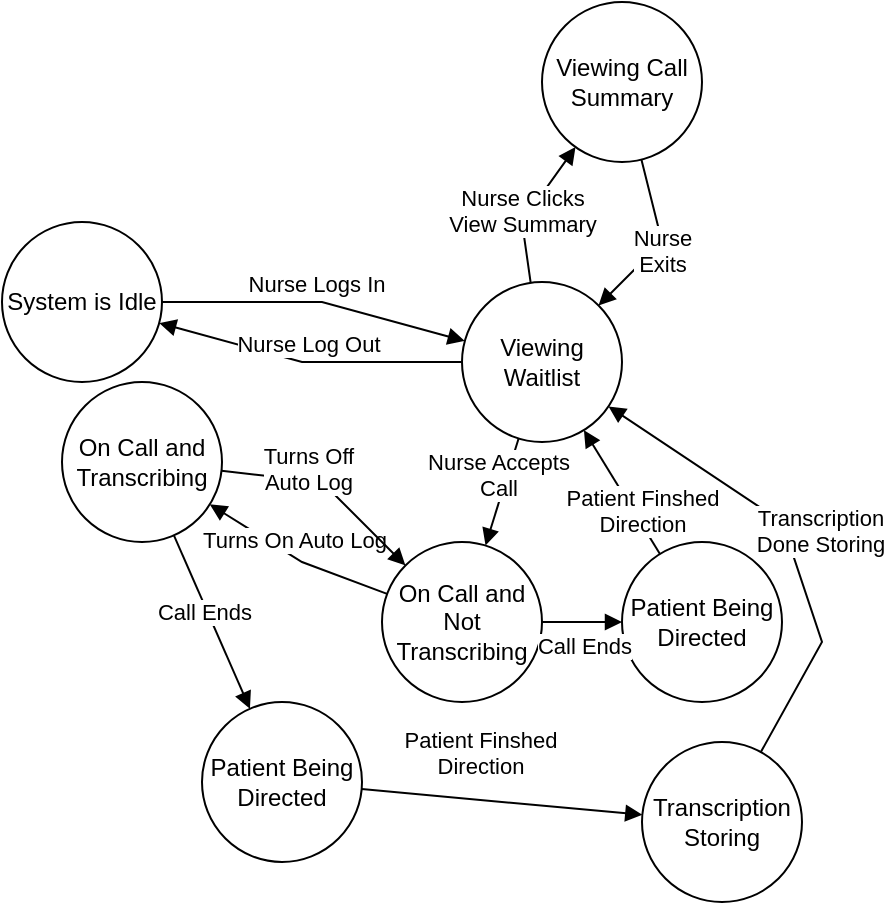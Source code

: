 <mxfile version="24.7.17">
  <diagram name="Page-1" id="sxiHabMewd0oX9gJ2LRB">
    <mxGraphModel dx="794" dy="420" grid="1" gridSize="10" guides="1" tooltips="1" connect="1" arrows="1" fold="1" page="1" pageScale="1" pageWidth="850" pageHeight="1100" math="0" shadow="0">
      <root>
        <mxCell id="0" />
        <mxCell id="1" parent="0" />
        <mxCell id="oJBBDkfFIxPI2WfVs7z5-1" value="System is Idle" style="ellipse;whiteSpace=wrap;html=1;aspect=fixed;" vertex="1" parent="1">
          <mxGeometry x="330" y="270" width="80" height="80" as="geometry" />
        </mxCell>
        <mxCell id="oJBBDkfFIxPI2WfVs7z5-3" value="Nurse Logs In" style="html=1;verticalAlign=bottom;endArrow=block;curved=0;rounded=0;" edge="1" parent="1" source="oJBBDkfFIxPI2WfVs7z5-1" target="oJBBDkfFIxPI2WfVs7z5-5">
          <mxGeometry width="80" relative="1" as="geometry">
            <mxPoint x="250" y="230" as="sourcePoint" />
            <mxPoint x="350" y="310" as="targetPoint" />
            <Array as="points">
              <mxPoint x="490" y="310" />
            </Array>
          </mxGeometry>
        </mxCell>
        <mxCell id="oJBBDkfFIxPI2WfVs7z5-4" value="Nurse Log Out" style="html=1;verticalAlign=bottom;endArrow=block;curved=0;rounded=0;" edge="1" parent="1" source="oJBBDkfFIxPI2WfVs7z5-5" target="oJBBDkfFIxPI2WfVs7z5-1">
          <mxGeometry width="80" relative="1" as="geometry">
            <mxPoint x="340.164" y="336.379" as="sourcePoint" />
            <mxPoint x="220" y="390" as="targetPoint" />
            <Array as="points">
              <mxPoint x="480" y="340" />
            </Array>
          </mxGeometry>
        </mxCell>
        <mxCell id="oJBBDkfFIxPI2WfVs7z5-5" value="Viewing Waitlist" style="ellipse;whiteSpace=wrap;html=1;aspect=fixed;" vertex="1" parent="1">
          <mxGeometry x="560" y="300" width="80" height="80" as="geometry" />
        </mxCell>
        <mxCell id="oJBBDkfFIxPI2WfVs7z5-8" value="On Call and Not Transcribing" style="ellipse;whiteSpace=wrap;html=1;aspect=fixed;" vertex="1" parent="1">
          <mxGeometry x="520" y="430" width="80" height="80" as="geometry" />
        </mxCell>
        <mxCell id="oJBBDkfFIxPI2WfVs7z5-9" value="Nurse Accepts&lt;div&gt;Call&lt;/div&gt;" style="html=1;verticalAlign=bottom;endArrow=block;curved=0;rounded=0;" edge="1" parent="1" source="oJBBDkfFIxPI2WfVs7z5-5" target="oJBBDkfFIxPI2WfVs7z5-8">
          <mxGeometry x="0.25" width="80" relative="1" as="geometry">
            <mxPoint x="540" y="410" as="sourcePoint" />
            <mxPoint x="620" y="410" as="targetPoint" />
            <Array as="points" />
            <mxPoint as="offset" />
          </mxGeometry>
        </mxCell>
        <mxCell id="oJBBDkfFIxPI2WfVs7z5-10" value="On Call and Transcribing" style="ellipse;whiteSpace=wrap;html=1;aspect=fixed;" vertex="1" parent="1">
          <mxGeometry x="360" y="350" width="80" height="80" as="geometry" />
        </mxCell>
        <mxCell id="oJBBDkfFIxPI2WfVs7z5-12" value="Viewing Call Summary" style="ellipse;whiteSpace=wrap;html=1;aspect=fixed;" vertex="1" parent="1">
          <mxGeometry x="600" y="160" width="80" height="80" as="geometry" />
        </mxCell>
        <mxCell id="oJBBDkfFIxPI2WfVs7z5-13" value="Nurse Clicks&lt;div&gt;View Summary&lt;/div&gt;" style="html=1;verticalAlign=bottom;endArrow=block;curved=0;rounded=0;" edge="1" parent="1" source="oJBBDkfFIxPI2WfVs7z5-5" target="oJBBDkfFIxPI2WfVs7z5-12">
          <mxGeometry x="-0.458" y="1" width="80" relative="1" as="geometry">
            <mxPoint x="490" y="250" as="sourcePoint" />
            <mxPoint x="570" y="250" as="targetPoint" />
            <Array as="points">
              <mxPoint x="590" y="270" />
            </Array>
            <mxPoint as="offset" />
          </mxGeometry>
        </mxCell>
        <mxCell id="oJBBDkfFIxPI2WfVs7z5-14" value="Nurse&lt;div&gt;Exits&lt;/div&gt;" style="html=1;verticalAlign=bottom;endArrow=block;curved=0;rounded=0;" edge="1" parent="1" source="oJBBDkfFIxPI2WfVs7z5-12" target="oJBBDkfFIxPI2WfVs7z5-5">
          <mxGeometry x="0.297" y="14" width="80" relative="1" as="geometry">
            <mxPoint x="670" y="290" as="sourcePoint" />
            <mxPoint x="750" y="290" as="targetPoint" />
            <Array as="points">
              <mxPoint x="660" y="280" />
            </Array>
            <mxPoint as="offset" />
          </mxGeometry>
        </mxCell>
        <mxCell id="oJBBDkfFIxPI2WfVs7z5-15" value="Turns On Auto Log" style="html=1;verticalAlign=bottom;endArrow=block;curved=0;rounded=0;" edge="1" parent="1" source="oJBBDkfFIxPI2WfVs7z5-8" target="oJBBDkfFIxPI2WfVs7z5-10">
          <mxGeometry width="80" relative="1" as="geometry">
            <mxPoint x="460" y="480" as="sourcePoint" />
            <mxPoint x="540" y="480" as="targetPoint" />
            <Array as="points">
              <mxPoint x="480" y="440" />
            </Array>
          </mxGeometry>
        </mxCell>
        <mxCell id="oJBBDkfFIxPI2WfVs7z5-16" value="Turns Off&lt;div&gt;Auto Log&lt;/div&gt;" style="html=1;verticalAlign=bottom;endArrow=block;curved=0;rounded=0;" edge="1" parent="1" source="oJBBDkfFIxPI2WfVs7z5-10" target="oJBBDkfFIxPI2WfVs7z5-8">
          <mxGeometry x="-0.035" y="-10" width="80" relative="1" as="geometry">
            <mxPoint x="430" y="570" as="sourcePoint" />
            <mxPoint x="510" y="570" as="targetPoint" />
            <Array as="points">
              <mxPoint x="490" y="400" />
            </Array>
            <mxPoint x="-2" as="offset" />
          </mxGeometry>
        </mxCell>
        <mxCell id="oJBBDkfFIxPI2WfVs7z5-17" value="Transcription Storing" style="ellipse;whiteSpace=wrap;html=1;aspect=fixed;" vertex="1" parent="1">
          <mxGeometry x="650" y="530" width="80" height="80" as="geometry" />
        </mxCell>
        <mxCell id="oJBBDkfFIxPI2WfVs7z5-18" value="Call Ends" style="html=1;verticalAlign=bottom;endArrow=block;curved=0;rounded=0;" edge="1" parent="1" source="oJBBDkfFIxPI2WfVs7z5-10" target="oJBBDkfFIxPI2WfVs7z5-25">
          <mxGeometry x="0.043" y="-5" width="80" relative="1" as="geometry">
            <mxPoint x="230" y="510" as="sourcePoint" />
            <mxPoint x="310" y="510" as="targetPoint" />
            <mxPoint as="offset" />
          </mxGeometry>
        </mxCell>
        <mxCell id="oJBBDkfFIxPI2WfVs7z5-19" value="Transcription&lt;div&gt;Done Storing&lt;/div&gt;" style="html=1;verticalAlign=bottom;endArrow=block;curved=0;rounded=0;" edge="1" parent="1" source="oJBBDkfFIxPI2WfVs7z5-17" target="oJBBDkfFIxPI2WfVs7z5-5">
          <mxGeometry x="-0.121" y="-12" width="80" relative="1" as="geometry">
            <mxPoint x="420" y="390" as="sourcePoint" />
            <mxPoint x="760" y="570" as="targetPoint" />
            <Array as="points">
              <mxPoint x="740" y="480" />
              <mxPoint x="720" y="420" />
            </Array>
            <mxPoint as="offset" />
          </mxGeometry>
        </mxCell>
        <mxCell id="oJBBDkfFIxPI2WfVs7z5-22" value="Patient Being Directed" style="ellipse;whiteSpace=wrap;html=1;aspect=fixed;" vertex="1" parent="1">
          <mxGeometry x="640" y="430" width="80" height="80" as="geometry" />
        </mxCell>
        <mxCell id="oJBBDkfFIxPI2WfVs7z5-23" value="Call Ends" style="html=1;verticalAlign=bottom;endArrow=block;curved=0;rounded=0;" edge="1" parent="1" source="oJBBDkfFIxPI2WfVs7z5-8" target="oJBBDkfFIxPI2WfVs7z5-22">
          <mxGeometry x="0.039" y="-21" width="80" relative="1" as="geometry">
            <mxPoint x="620" y="540" as="sourcePoint" />
            <mxPoint x="700" y="540" as="targetPoint" />
            <mxPoint as="offset" />
          </mxGeometry>
        </mxCell>
        <mxCell id="oJBBDkfFIxPI2WfVs7z5-24" value="Patient Finshed&lt;div&gt;Direction&lt;/div&gt;" style="html=1;verticalAlign=bottom;endArrow=block;curved=0;rounded=0;" edge="1" parent="1" source="oJBBDkfFIxPI2WfVs7z5-22" target="oJBBDkfFIxPI2WfVs7z5-5">
          <mxGeometry x="-0.731" y="4" width="80" relative="1" as="geometry">
            <mxPoint x="690" y="440" as="sourcePoint" />
            <mxPoint x="770" y="440" as="targetPoint" />
            <Array as="points" />
            <mxPoint as="offset" />
          </mxGeometry>
        </mxCell>
        <mxCell id="oJBBDkfFIxPI2WfVs7z5-25" value="Patient Being Directed" style="ellipse;whiteSpace=wrap;html=1;aspect=fixed;" vertex="1" parent="1">
          <mxGeometry x="430" y="510" width="80" height="80" as="geometry" />
        </mxCell>
        <mxCell id="oJBBDkfFIxPI2WfVs7z5-26" value="Patient Finshed&lt;div&gt;Direction&lt;/div&gt;" style="html=1;verticalAlign=bottom;endArrow=block;curved=0;rounded=0;" edge="1" parent="1" source="oJBBDkfFIxPI2WfVs7z5-25" target="oJBBDkfFIxPI2WfVs7z5-17">
          <mxGeometry x="-0.172" y="8" width="80" relative="1" as="geometry">
            <mxPoint x="763" y="534" as="sourcePoint" />
            <mxPoint x="641" y="375" as="targetPoint" />
            <Array as="points" />
            <mxPoint as="offset" />
          </mxGeometry>
        </mxCell>
      </root>
    </mxGraphModel>
  </diagram>
</mxfile>
